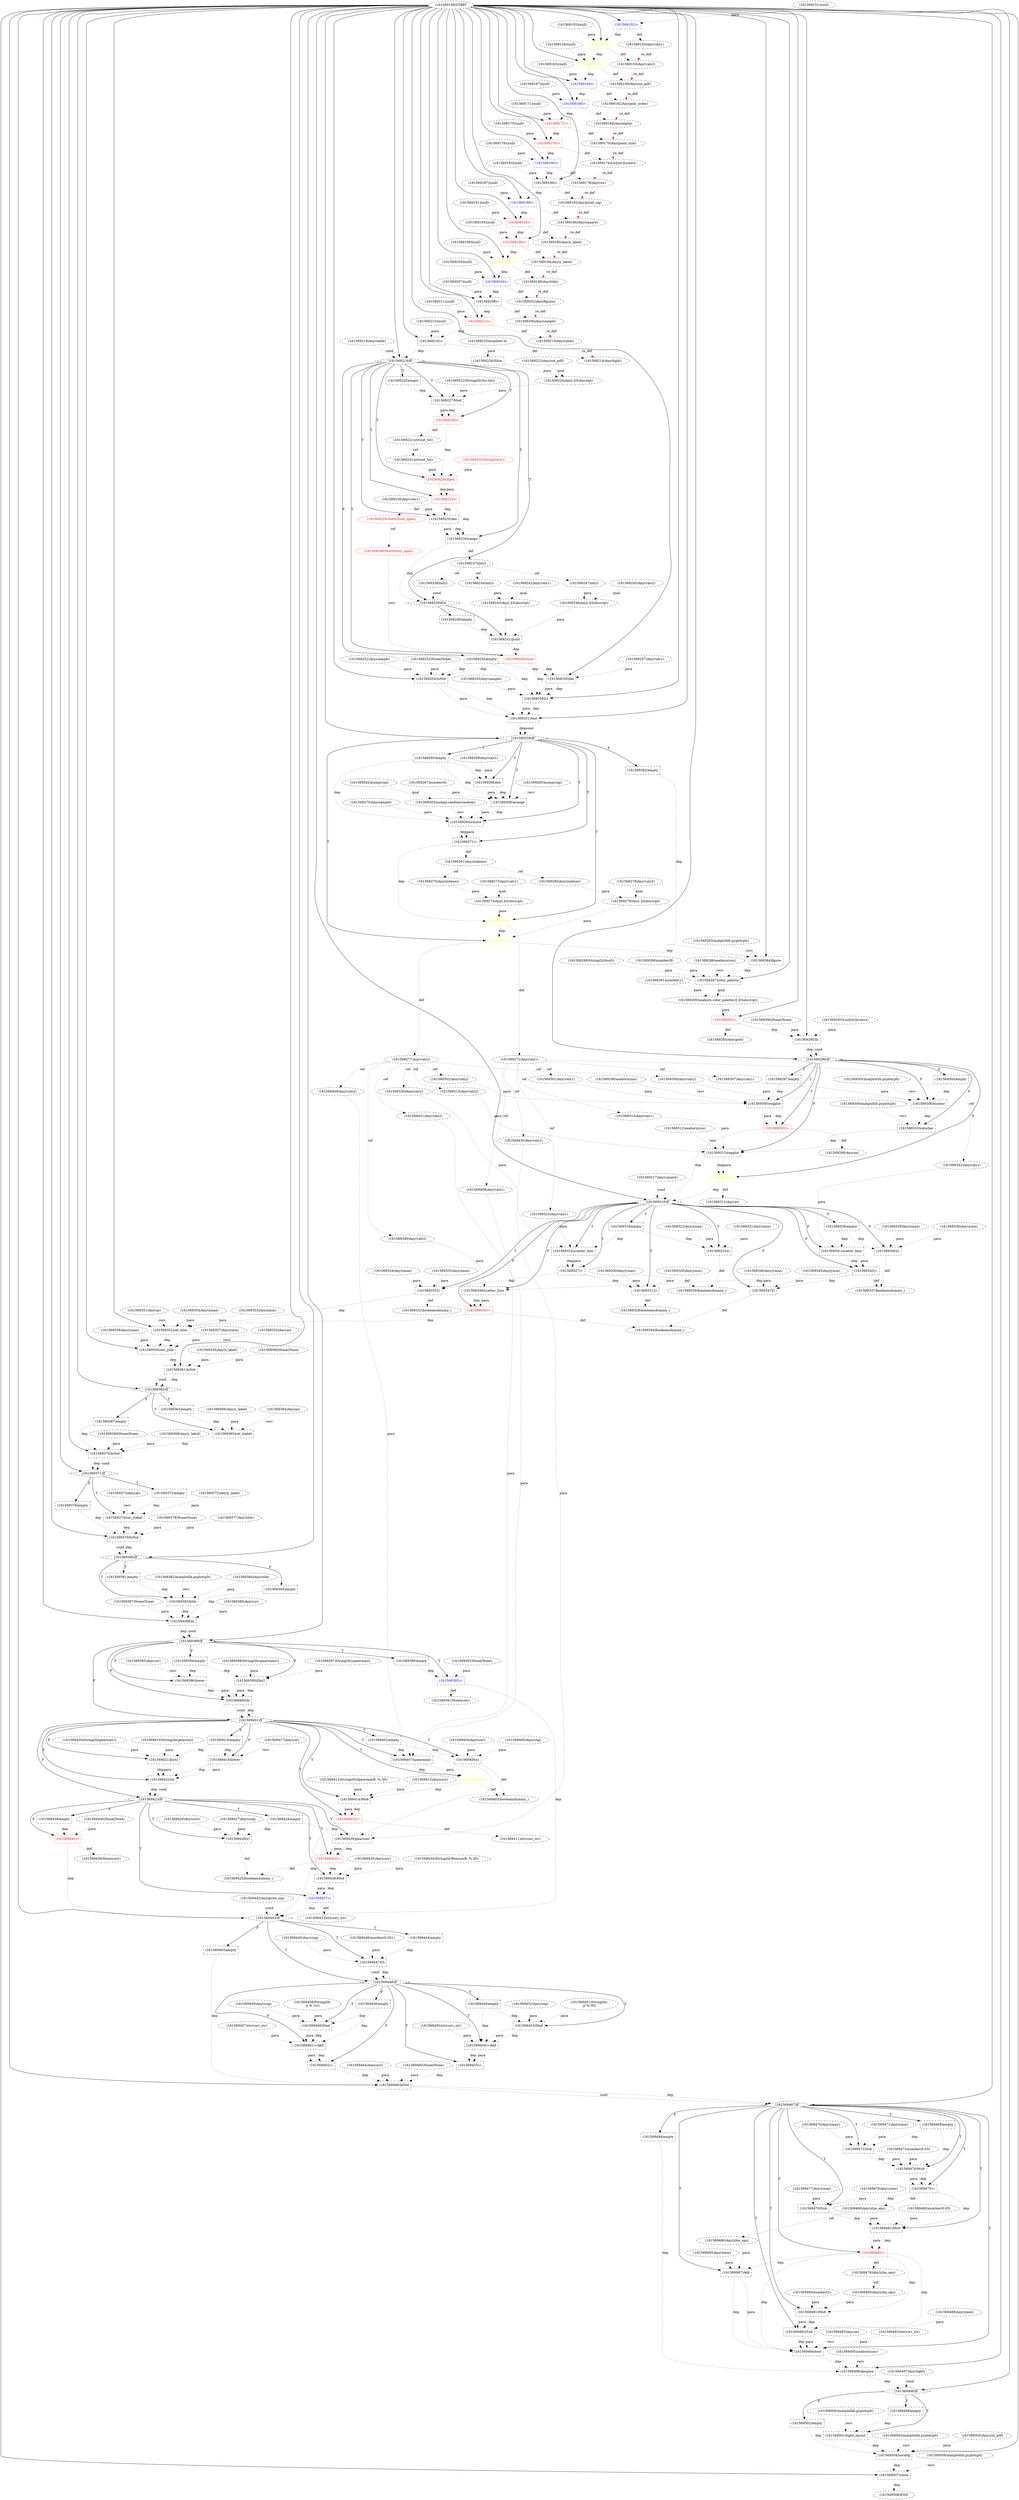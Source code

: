 digraph G {
1 [label="(161569207)(null)" shape=ellipse style=dashed]
2 [label="(161569255)Any(sample)" shape=ellipse style=dashed]
3 [label="(161569492)Sub" shape=box style=dashed]
4 [label="(161569168)=" shape=box style=dashed color=blue fontcolor=blue]
5 [label="(161569298)Any(ax)" shape=ellipse style=dashed]
6 [label="(161569378)None(None)" shape=ellipse style=dashed]
7 [label="(161569287)color_palette" shape=box style=dashed]
8 [label="(161569482)=" shape=box style=dashed color=red fontcolor=red]
9 [label="(161569175)(null)" shape=ellipse style=dashed]
10 [label="(161569178)Any(cor)" shape=ellipse style=dashed]
11 [label="(161569450)str(corr_str)" shape=ellipse style=dashed]
12 [label="(161569377)Any(title)" shape=ellipse style=dashed]
13 [label="(161569398)String(lit(spearmanr))" shape=ellipse style=dashed]
14 [label="(161569250)empty" shape=box style=dashed]
15 [label="(161569471)Any(xmin)" shape=ellipse style=dashed]
16 [label="(161569221)str(out_txt)" shape=ellipse style=dashed]
17 [label="(161569382)matplotlib.pyplot(plt)" shape=ellipse style=dashed]
18 [label="(161569396)lower" shape=box style=dashed]
19 [label="(161569191)(null)" shape=ellipse style=dashed]
20 [label="(161569439)None(corr)" shape=ellipse style=dashed]
21 [label="(161569172)=" shape=box style=dashed color=red fontcolor=red]
22 [label="(161569455)=" shape=box style=dashed]
23 [label="(161569202)Any(figsize)" shape=ellipse style=dashed]
24 [label="(161569199)(null)" shape=ellipse style=dashed]
25 [label="(161569329)Any(ymin)" shape=ellipse style=dashed]
26 [label="(161569208)=" shape=box style=dashed color=black fontcolor=black]
27 [label="(161569163)(null)" shape=ellipse style=dashed]
28 [label="(161569293)List[str](colors)" shape=ellipse style=dashed]
29 [label="(161569336)empty" shape=box style=dashed]
30 [label="(161569424)empty" shape=box style=dashed]
31 [label="(161569507)close" shape=box style=dashed]
32 [label="(161569195)(null)" shape=ellipse style=dashed]
33 [label="(161569297)empty" shape=box style=dashed]
34 [label="(161569244)int(i)" shape=ellipse style=dashed]
35 [label="(161569281)=" shape=box style=dashed color=yellow fontcolor=yellow]
36 [label="(161569243)Any[.](Subscript)" shape=ellipse style=dashed]
37 [label="(161569256)len" shape=box style=dashed]
38 [label="(161569164)=" shape=box style=dashed color=blue fontcolor=blue]
39 [label="(161569395)Any(cor)" shape=ellipse style=dashed]
40 [label="(161569380)If" shape=diamond style=dashed]
41 [label="(161569433)str(corr_str)" shape=ellipse style=dashed]
42 [label="(161569401)If" shape=diamond style=dashed]
43 [label="(161569375)Any(y_label)" shape=ellipse style=dashed]
44 [label="(161569248)TextIO(out_open)" shape=ellipse style=dashed color=red fontcolor=red]
45 [label="(161569312)seaborn(sns)" shape=ellipse style=dashed]
46 [label="(161569414)Mod" shape=box style=dashed]
47 [label="(161569210)Any(table)" shape=ellipse style=dashed]
48 [label="(161569341)scatter_lims" shape=box style=dashed]
49 [label="(161569352)set_xlim" shape=box style=dashed]
50 [label="(161569374)set_ylabel" shape=box style=dashed]
51 [label="(161569238)int(i)" shape=ellipse style=dashed]
52 [label="(161569274)Any[.](Subscript)" shape=ellipse style=dashed]
53 [label="(161569366)Any(x_label)" shape=ellipse style=dashed]
54 [label="(161569313)regplot" shape=box style=dashed]
55 [label="(161569412)String(lit(SpearmanR: %.3f))" shape=ellipse style=dashed]
56 [label="(161569481)Mult" shape=box style=dashed]
57 [label="(161569340)()" shape=box style=dashed]
58 [label="(161569167)(null)" shape=ellipse style=dashed]
59 [label="(161569328)boolean(dummy_)" shape=ellipse style=dashed]
60 [label="(161569385)empty" shape=box style=dashed]
61 [label="(161569241)print" shape=box style=dashed]
62 [label="(161569295)Is" shape=box style=dashed]
63 [label="(161569390)empty" shape=box style=dashed]
64 [label="(161569357)Any(ymin)" shape=ellipse style=dashed]
65 [label="(161569436)Mod" shape=box style=dashed]
66 [label="(161569342)Any(vals1)" shape=ellipse style=dashed]
67 [label="(161569151)(null)" shape=ellipse style=dashed]
68 [label="(161569392)None(None)" shape=ellipse style=dashed]
69 [label="(161569311)Any(ax)" shape=ellipse style=dashed]
70 [label="(161569355)Any(ax)" shape=ellipse style=dashed]
71 [label="(161569236)Any(vals1)" shape=ellipse style=dashed]
72 [label="(161569350)=" shape=box style=dashed color=red fontcolor=red]
73 [label="(161569459)Any(csig)" shape=ellipse style=dashed]
74 [label="(161569294)None(None)" shape=ellipse style=dashed]
75 [label="(161569291)number(1)" shape=ellipse style=dashed]
76 [label="(161569486)Any(xlim_eps)" shape=ellipse style=dashed]
77 [label="(161569488)Any(ymax)" shape=ellipse style=dashed]
78 [label="(161569332)boolean(dummy_)" shape=ellipse style=dashed]
79 [label="(161569425)boolean(dummy_)" shape=ellipse style=dashed]
80 [label="(161569409)Any(vals2)" shape=ellipse style=dashed]
81 [label="(161569476)Any(ylim_eps)" shape=ellipse style=dashed]
82 [label="(161569326)Any(vals2)" shape=ellipse style=dashed]
83 [label="(161569234)range" shape=box style=dashed]
84 [label="(161569364)Any(ax)" shape=ellipse style=dashed]
85 [label="(161569491)Mult" shape=box style=dashed]
86 [label="(161569249)close" shape=box style=dashed color=red fontcolor=red]
87 [label="(161569420)String(lit(pearsonr))" shape=ellipse style=dashed]
88 [label="(161569503)matplotlib.pyplot(plt)" shape=ellipse style=dashed]
89 [label="(161569383)title" shape=box style=dashed]
90 [label="(161569417)Any(cor)" shape=ellipse style=dashed]
91 [label="(161569432)=" shape=box style=dashed color=red fontcolor=red]
92 [label="(161569484)text" shape=box style=dashed]
93 [label="(161569487)Add" shape=box style=dashed]
94 [label="(161569184)=" shape=box style=dashed color=black fontcolor=black]
95 [label="(161569483)Any(ax)" shape=ellipse style=dashed]
96 [label="(161569269)Any(vals1)" shape=ellipse style=dashed]
97 [label="(161569159)(null)" shape=ellipse style=dashed]
98 [label="(161569421)[list]" shape=box style=dashed]
99 [label="(161569348)scatter_lims" shape=box style=dashed]
100 [label="(161569265)numpy(np)" shape=ellipse style=dashed]
101 [label="(161569493)str(corr_str)" shape=ellipse style=dashed]
102 [label="(161569391)None(corr)" shape=ellipse style=dashed]
103 [label="(161569170)Any(point_size)" shape=ellipse style=dashed]
104 [label="(161569339)Any(xmax)" shape=ellipse style=dashed]
105 [label="(161569376)empty" shape=box style=dashed]
106 [label="(161569402)empty" shape=box style=dashed]
107 [label="(161569458)String(lit(
 p %.1e))" shape=ellipse style=dashed]
108 [label="(161569499)empty" shape=box style=dashed]
109 [label="(161569179)(null)" shape=ellipse style=dashed]
110 [label="(161569186)Any(square)" shape=ellipse style=dashed]
111 [label="(161569206)Any(sample)" shape=ellipse style=dashed]
112 [label="(161569501)tight_layout" shape=box style=dashed]
113 [label="(161569338)Any(xmin)" shape=ellipse style=dashed]
114 [label="(161569489)number(2)" shape=ellipse style=dashed]
115 [label="(161569231)str(out_txt)" shape=ellipse style=dashed]
116 [label="(161569283)matplotlib.pyplot(plt)" shape=ellipse style=dashed]
117 [label="(161569333)Any(xmin)" shape=ellipse style=dashed]
118 [label="(161569160)=" shape=box style=dashed color=yellow fontcolor=yellow]
119 [label="(161569399)[list]" shape=box style=dashed]
120 [label="(161569254)IsNot" shape=box style=dashed]
121 [label="(161569229)TextIO(out_open)" shape=ellipse style=dashed color=red fontcolor=red]
122 [label="(161569301)Any(vals1)" shape=ellipse style=dashed]
123 [label="(161569149)START" style=dashed]
124 [label="(161569187)(null)" shape=ellipse style=dashed]
125 [label="(161569389)If" shape=diamond style=dashed]
126 [label="(161569204)=" shape=box style=dashed color=blue fontcolor=blue]
127 [label="(161569478)Any(ymin)" shape=ellipse style=dashed]
128 [label="(161569171)(null)" shape=ellipse style=dashed]
129 [label="(161569408)Any(vals1)" shape=ellipse style=dashed]
130 [label="(161569353)Any(xmin)" shape=ellipse style=dashed]
131 [label="(161569456)empty" shape=box style=dashed]
132 [label="(161569258)Lt" shape=box style=dashed]
133 [label="(161569228)=" shape=box style=dashed color=red fontcolor=red]
134 [label="(161569264)choice" shape=box style=dashed]
135 [label="(161569466)IsNot" shape=box style=dashed]
136 [label="(161569441)=" shape=box style=dashed color=red fontcolor=red]
137 [label="(161569429)pearsonr" shape=box style=dashed]
138 [label="(161569413)Any(corr)" shape=ellipse style=dashed]
139 [label="(161569423)If" shape=diamond style=dashed]
140 [label="(161569351)Any(ax)" shape=ellipse style=dashed]
141 [label="(161569272)Any(vals1)" shape=ellipse style=dashed]
142 [label="(161569334)Any(xmax)" shape=ellipse style=dashed]
143 [label="(161569321)Any(xmin)" shape=ellipse style=dashed]
144 [label="(161569442)Any(print_sig)" shape=ellipse style=dashed]
145 [label="(161569502)empty" shape=box style=dashed]
146 [label="(161569457)str(corr_str)" shape=ellipse style=dashed]
147 [label="(161569271)=" shape=box style=dashed color=black fontcolor=black]
148 [label="(161569418)lower" shape=box style=dashed]
149 [label="(161569504)savefig" shape=box style=dashed]
150 [label="(161569240)empty" shape=box style=dashed]
151 [label="(161569270)Any(sample)" shape=ellipse style=dashed]
152 [label="(161569452)Any(csig)" shape=ellipse style=dashed]
153 [label="(161569438)empty" shape=box style=dashed]
154 [label="(161569344)boolean(dummy_)" shape=ellipse style=dashed]
155 [label="(161569325)Any(vals1)" shape=ellipse style=dashed]
156 [label="(161569156)=" shape=box style=dashed color=yellow fontcolor=yellow]
157 [label="(161569365)set_xlabel" shape=box style=dashed]
158 [label="(161569434)String(lit(PearsonR: %.3f))" shape=ellipse style=dashed]
159 [label="(161569451)String(lit(
 p %.3f))" shape=ellipse style=dashed]
160 [label="(161569152)=" shape=box style=dashed color=blue fontcolor=blue]
161 [label="(161569196)=" shape=box style=dashed color=red fontcolor=red]
162 [label="(161569305)matplotlib.pyplot(plt)" shape=ellipse style=dashed]
163 [label="(161569508)END" style=dashed]
164 [label="(161569292)=" shape=box style=dashed color=red fontcolor=red]
165 [label="(161569428)()" shape=box style=dashed]
166 [label="(161569259)If" shape=diamond style=dashed]
167 [label="(161569426)Any(corr)" shape=ellipse style=dashed]
168 [label="(161569343)=" shape=box style=dashed color=black fontcolor=black]
169 [label="(161569268)len" shape=box style=dashed]
170 [label="(161569198)Any(title)" shape=ellipse style=dashed]
171 [label="(161569381)empty" shape=box style=dashed]
172 [label="(161569373)Any(ax)" shape=ellipse style=dashed]
173 [label="(161569227)Mod" shape=box style=dashed]
174 [label="(161569404)Any(corr)" shape=ellipse style=dashed]
175 [label="(161569155)(null)" shape=ellipse style=dashed]
176 [label="(161569300)regplot" shape=box style=dashed]
177 [label="(161569315)Any(vals2)" shape=ellipse style=dashed]
178 [label="(161569320)boolean(dummy_)" shape=ellipse style=dashed]
179 [label="(161569257)Any(vals1)" shape=ellipse style=dashed]
180 [label="(161569386)Any(cor)" shape=ellipse style=dashed]
181 [label="(161569468)empty" shape=box style=dashed]
182 [label="(161569247)int(i)" shape=ellipse style=dashed]
183 [label="(161569226)Slice" shape=box style=dashed]
184 [label="(161569252)Any(sample)" shape=ellipse style=dashed]
185 [label="(161569446)number(0.001)" shape=ellipse style=dashed]
186 [label="(161569260)empty" shape=box style=dashed]
187 [label="(161569495)seaborn(sns)" shape=ellipse style=dashed]
188 [label="(161569370)IsNot" shape=box style=dashed]
189 [label="(161569347)()" shape=box style=dashed]
190 [label="(161569354)Any(xmax)" shape=ellipse style=dashed]
191 [label="(161569469)Any(xlim_eps)" shape=ellipse style=dashed]
192 [label="(161569316)=" shape=box style=dashed color=yellow fontcolor=yellow]
193 [label="(161569288)String(lit(husl))" shape=ellipse style=dashed]
194 [label="(161569454)=Add" shape=box style=dashed]
195 [label="(161569309)matplotlib.pyplot(plt)" shape=ellipse style=dashed]
196 [label="(161569379)IsNot" shape=box style=dashed]
197 [label="(161569470)Any(xmax)" shape=ellipse style=dashed]
198 [label="(161569304)empty" shape=box style=dashed]
199 [label="(161569317)Any(square)" shape=ellipse style=dashed]
200 [label="(161569183)(null)" shape=ellipse style=dashed]
201 [label="(161569188)=" shape=box style=dashed color=blue fontcolor=blue]
202 [label="(161569331)()" shape=box style=dashed]
203 [label="(161569403)boolean(dummy_)" shape=ellipse style=dashed]
204 [label="(161569445)Any(csig)" shape=ellipse style=dashed]
205 [label="(161569319)empty" shape=box style=dashed]
206 [label="(161569473)number(0.03)" shape=ellipse style=dashed]
207 [label="(161569211)(null)" shape=ellipse style=dashed]
208 [label="(161569464)Any(corr)" shape=ellipse style=dashed]
209 [label="(161569246)Any[.](Subscript)" shape=ellipse style=dashed]
210 [label="(161569431)Any(vals2)" shape=ellipse style=dashed]
211 [label="(161569449)empty" shape=box style=dashed]
212 [label="(161569369)None(None)" shape=ellipse style=dashed]
213 [label="(161569263)numpy.random(random)" shape=ellipse style=dashed]
214 [label="(161569275)Any(indexes)" shape=ellipse style=dashed]
215 [label="(161569245)Any(vals2)" shape=ellipse style=dashed]
216 [label="(161569290)seaborn.color_palette()[.](Subscript)" shape=ellipse style=dashed]
217 [label="(161569285)Any(gold)" shape=ellipse style=dashed]
218 [label="(161569361)IsNot" shape=box style=dashed]
219 [label="(161569479)Sub" shape=box style=dashed]
220 [label="(161569220)empty" shape=box style=dashed]
221 [label="(161569176)=" shape=box style=dashed color=red fontcolor=red]
222 [label="(161569453)Mod" shape=box style=dashed]
223 [label="(161569303)=" shape=box style=dashed color=red fontcolor=red]
224 [label="(161569485)Any(xmin)" shape=ellipse style=dashed]
225 [label="(161569306)scatter" shape=box style=dashed]
226 [label="(161569367)empty" shape=box style=dashed]
227 [label="(161569475)=" shape=box style=dashed color=black fontcolor=black]
228 [label="(161569276)=" shape=box style=dashed color=yellow fontcolor=yellow]
229 [label="(161569358)Any(ymax)" shape=ellipse style=dashed]
230 [label="(161569349)Any(vals2)" shape=ellipse style=dashed]
231 [label="(161569223)Any(out_pdf)" shape=ellipse style=dashed]
232 [label="(161569273)Any(vals1)" shape=ellipse style=dashed]
233 [label="(161569299)seaborn(sns)" shape=ellipse style=dashed]
234 [label="(161569490)Any(ylim_eps)" shape=ellipse style=dashed]
235 [label="(161569387)None(None)" shape=ellipse style=dashed]
236 [label="(161569310)colorbar" shape=box style=dashed]
237 [label="(161569180)=" shape=box style=dashed color=blue fontcolor=blue]
238 [label="(161569435)Any(corr)" shape=ellipse style=dashed]
239 [label="(161569474)Mult" shape=box style=dashed]
240 [label="(161569289)number(8)" shape=ellipse style=dashed]
241 [label="(161569335)()" shape=box style=dashed]
242 [label="(161569266)arange" shape=box style=dashed]
243 [label="(161569443)If" shape=diamond style=dashed]
244 [label="(161569323)()" shape=box style=dashed]
245 [label="(161569219)If" shape=diamond style=dashed]
246 [label="(161569363)empty" shape=box style=dashed]
247 [label="(161569280)Any(indexes)" shape=ellipse style=dashed]
248 [label="(161569158)Any(out_pdf)" shape=ellipse style=dashed]
249 [label="(161569150)Any(vals1)" shape=ellipse style=dashed]
250 [label="(161569415)=" shape=box style=dashed color=red fontcolor=red]
251 [label="(161569427)Any(csig)" shape=ellipse style=dashed]
252 [label="(161569286)seaborn(sns)" shape=ellipse style=dashed]
253 [label="(161569277)Any(vals2)" shape=ellipse style=dashed]
254 [label="(161569233)=" shape=box style=dashed color=red fontcolor=red]
255 [label="(161569327)=" shape=box style=dashed color=black fontcolor=black]
256 [label="(161569230)open" shape=box style=dashed color=red fontcolor=red]
257 [label="(161569400)In" shape=box style=dashed]
258 [label="(161569182)Any(print_sig)" shape=ellipse style=dashed]
259 [label="(161569477)Any(ymax)" shape=ellipse style=dashed]
260 [label="(161569214)Any(tight)" shape=ellipse style=dashed]
261 [label="(161569235)len" shape=box style=dashed]
262 [label="(161569407)spearmanr" shape=box style=dashed]
263 [label="(161569494)empty" shape=box style=dashed]
264 [label="(161569371)If" shape=diamond style=dashed]
265 [label="(161569368)Any(y_label)" shape=ellipse style=dashed]
266 [label="(161569218)Any(table)" shape=ellipse style=dashed]
267 [label="(161569356)set_ylim" shape=box style=dashed]
268 [label="(161569322)Any(xmax)" shape=ellipse style=dashed]
269 [label="(161569422)In" shape=box style=dashed]
270 [label="(161569480)number(0.05)" shape=ellipse style=dashed]
271 [label="(161569416)empty" shape=box style=dashed]
272 [label="(161569194)Any(y_label)" shape=ellipse style=dashed]
273 [label="(161569162)Any(poly_order)" shape=ellipse style=dashed]
274 [label="(161569308)Any(vals2)" shape=ellipse style=dashed]
275 [label="(161569498)If" shape=diamond style=dashed]
276 [label="(161569267)number(0)" shape=ellipse style=dashed]
277 [label="(161569224)Any[.](Subscript)" shape=ellipse style=dashed]
278 [label="(161569261)Any(indexes)" shape=ellipse style=dashed]
279 [label="(161569190)Any(x_label)" shape=ellipse style=dashed]
280 [label="(161569346)Any(ymax)" shape=ellipse style=dashed]
281 [label="(161569410)=" shape=box style=dashed color=yellow fontcolor=yellow]
282 [label="(161569500)matplotlib.pyplot(plt)" shape=ellipse style=dashed]
283 [label="(161569467)If" shape=diamond style=dashed]
284 [label="(161569282)empty" shape=box style=dashed]
285 [label="(161569345)Any(ymin)" shape=ellipse style=dashed]
286 [label="(161569393)=" shape=box style=dashed color=blue fontcolor=blue]
287 [label="(161569397)String(lit(spearman))" shape=ellipse style=dashed]
288 [label="(161569419)String(lit(pearson))" shape=ellipse style=dashed]
289 [label="(161569460)Mod" shape=box style=dashed]
290 [label="(161569394)empty" shape=box style=dashed]
291 [label="(161569232)String(lit(w))" shape=ellipse style=dashed color=red fontcolor=red]
292 [label="(161569384)Any(title)" shape=ellipse style=dashed]
293 [label="(161569154)Any(vals2)" shape=ellipse style=dashed]
294 [label="(161569212)=" shape=box style=dashed color=red fontcolor=red]
295 [label="(161569461)=Add" shape=box style=dashed]
296 [label="(161569462)=" shape=box style=dashed]
297 [label="(161569388)Is" shape=box style=dashed]
298 [label="(161569405)Any(csig)" shape=ellipse style=dashed]
299 [label="(161569448)If" shape=diamond style=dashed]
300 [label="(161569262)numpy(np)" shape=ellipse style=dashed]
301 [label="(161569359)Any(x_label)" shape=ellipse style=dashed]
302 [label="(161569192)=" shape=box style=dashed color=red fontcolor=red]
303 [label="(161569242)Any(vals1)" shape=ellipse style=dashed]
304 [label="(161569324)scatter_lims" shape=box style=dashed]
305 [label="(161569444)empty" shape=box style=dashed]
306 [label="(161569372)empty" shape=box style=dashed]
307 [label="(161569239)For" shape=diamond style=dashed]
308 [label="(161569318)If" shape=diamond style=dashed]
309 [label="(161569174)List[str](colors)" shape=ellipse style=dashed]
310 [label="(161569302)Any(vals2)" shape=ellipse style=dashed]
311 [label="(161569505)Any(out_pdf)" shape=ellipse style=dashed]
312 [label="(161569284)figure" shape=box style=dashed]
313 [label="(161569406)()" shape=box style=dashed]
314 [label="(161569225)number(-4)" shape=ellipse style=dashed]
315 [label="(161569222)String(lit(%s.txt))" shape=ellipse style=dashed]
316 [label="(161569314)Any(vals1)" shape=ellipse style=dashed]
317 [label="(161569496)despine" shape=box style=dashed]
318 [label="(161569253)None(None)" shape=ellipse style=dashed]
319 [label="(161569360)None(None)" shape=ellipse style=dashed]
320 [label="(161569330)Any(ymax)" shape=ellipse style=dashed]
321 [label="(161569506)matplotlib.pyplot(plt)" shape=ellipse style=dashed]
322 [label="(161569440)None(None)" shape=ellipse style=dashed]
323 [label="(161569251)And" shape=box style=dashed]
324 [label="(161569279)Any[.](Subscript)" shape=ellipse style=dashed]
325 [label="(161569237)int(i)" shape=ellipse style=dashed]
326 [label="(161569216)=" shape=box style=dashed color=black fontcolor=black]
327 [label="(161569465)None(None)" shape=ellipse style=dashed]
328 [label="(161569497)Any(tight)" shape=ellipse style=dashed]
329 [label="(161569307)Any(vals1)" shape=ellipse style=dashed]
330 [label="(161569200)=" shape=box style=dashed color=yellow fontcolor=yellow]
331 [label="(161569278)Any(vals2)" shape=ellipse style=dashed]
332 [label="(161569362)If" shape=diamond style=dashed]
333 [label="(161569437)=" shape=box style=dashed color=blue fontcolor=blue]
334 [label="(161569472)Sub" shape=box style=dashed]
335 [label="(161569463)empty" shape=box style=dashed]
336 [label="(161569203)(null)" shape=ellipse style=dashed]
337 [label="(161569337)boolean(dummy_)" shape=ellipse style=dashed]
338 [label="(161569411)str(corr_str)" shape=ellipse style=dashed]
339 [label="(161569166)Any(alpha)" shape=ellipse style=dashed]
340 [label="(161569215)(null)" shape=ellipse style=dashed]
341 [label="(161569296)If" shape=diamond style=dashed]
342 [label="(161569447)Gt" shape=box style=dashed]
343 [label="(161569430)Any(vals1)" shape=ellipse style=dashed]
283 -> 3 [label="T"];
77 -> 3 [label="para" style=dotted];
85 -> 3 [label="dep" style=dotted];
85 -> 3 [label="para" style=dotted];
8 -> 3 [label="dep" style=dotted];
123 -> 4 [label="" style=solid];
58 -> 4 [label="para" style=dotted];
38 -> 4 [label="dep" style=dotted];
223 -> 5 [label="def" style=dotted];
123 -> 7 [label="" style=solid];
252 -> 7 [label="recv" style=dotted];
193 -> 7 [label="para" style=dotted];
240 -> 7 [label="para" style=dotted];
312 -> 7 [label="dep" style=dotted];
283 -> 8 [label="T"];
56 -> 8 [label="dep" style=dotted];
56 -> 8 [label="para" style=dotted];
237 -> 10 [label="def" style=dotted];
309 -> 10 [label="re_def" style=dotted color=red];
245 -> 14 [label="F"];
133 -> 16 [label="def" style=dotted];
125 -> 18 [label="F"];
39 -> 18 [label="recv" style=dotted];
290 -> 18 [label="dep" style=dotted];
136 -> 20 [label="def" style=dotted];
123 -> 21 [label="" style=solid];
128 -> 21 [label="para" style=dotted];
4 -> 21 [label="dep" style=dotted];
299 -> 22 [label="T"];
194 -> 22 [label="dep" style=dotted];
194 -> 22 [label="para" style=dotted];
126 -> 23 [label="def" style=dotted];
170 -> 23 [label="re_def" style=dotted color=red];
123 -> 26 [label="" style=solid];
1 -> 26 [label="para" style=dotted];
126 -> 26 [label="dep" style=dotted];
308 -> 29 [label="F"];
139 -> 30 [label="T"];
123 -> 31 [label="" style=solid];
321 -> 31 [label="recv" style=dotted];
149 -> 31 [label="dep" style=dotted];
341 -> 33 [label="T"];
325 -> 34 [label="ref" style=dotted];
166 -> 35 [label="T"];
324 -> 35 [label="para" style=dotted];
228 -> 35 [label="dep" style=dotted];
303 -> 36 [label="qual" style=dotted];
34 -> 36 [label="para" style=dotted];
123 -> 37 [label="" style=solid];
179 -> 37 [label="para" style=dotted];
14 -> 37 [label="dep" style=dotted];
86 -> 37 [label="dep" style=dotted];
123 -> 38 [label="" style=solid];
27 -> 38 [label="para" style=dotted];
118 -> 38 [label="dep" style=dotted];
123 -> 40 [label="" style=solid];
196 -> 40 [label="dep" style=dotted];
196 -> 40 [label="cond" style=dotted];
333 -> 41 [label="def" style=dotted];
125 -> 42 [label="F"];
257 -> 42 [label="dep" style=dotted];
257 -> 42 [label="cond" style=dotted];
121 -> 44 [label="ref" style=dotted];
42 -> 46 [label="T"];
55 -> 46 [label="para" style=dotted];
138 -> 46 [label="para" style=dotted];
281 -> 46 [label="dep" style=dotted];
294 -> 47 [label="def" style=dotted];
111 -> 47 [label="re_def" style=dotted color=red];
308 -> 48 [label="F"];
66 -> 48 [label="para" style=dotted];
29 -> 48 [label="dep" style=dotted];
123 -> 49 [label="" style=solid];
140 -> 49 [label="recv" style=dotted];
130 -> 49 [label="para" style=dotted];
190 -> 49 [label="para" style=dotted];
72 -> 49 [label="dep" style=dotted];
241 -> 49 [label="dep" style=dotted];
264 -> 50 [label="T"];
172 -> 50 [label="recv" style=dotted];
43 -> 50 [label="para" style=dotted];
306 -> 50 [label="dep" style=dotted];
325 -> 51 [label="ref" style=dotted];
232 -> 52 [label="qual" style=dotted];
214 -> 52 [label="para" style=dotted];
341 -> 54 [label="F"];
45 -> 54 [label="recv" style=dotted];
316 -> 54 [label="para" style=dotted];
177 -> 54 [label="para" style=dotted];
236 -> 54 [label="dep" style=dotted];
283 -> 56 [label="T"];
219 -> 56 [label="dep" style=dotted];
219 -> 56 [label="para" style=dotted];
270 -> 56 [label="para" style=dotted];
227 -> 56 [label="dep" style=dotted];
308 -> 57 [label="F"];
113 -> 57 [label="para" style=dotted];
104 -> 57 [label="para" style=dotted];
29 -> 57 [label="dep" style=dotted];
202 -> 59 [label="def" style=dotted];
40 -> 60 [label="F"];
307 -> 61 [label="" style=solid];
36 -> 61 [label="para" style=dotted];
209 -> 61 [label="para" style=dotted];
150 -> 61 [label="dep" style=dotted];
123 -> 62 [label="" style=solid];
28 -> 62 [label="para" style=dotted];
74 -> 62 [label="para" style=dotted];
164 -> 62 [label="dep" style=dotted];
125 -> 63 [label="T"];
139 -> 65 [label="T"];
158 -> 65 [label="para" style=dotted];
238 -> 65 [label="para" style=dotted];
91 -> 65 [label="dep" style=dotted];
141 -> 66 [label="ref" style=dotted];
192 -> 69 [label="def" style=dotted];
308 -> 72 [label="F"];
99 -> 72 [label="dep" style=dotted];
99 -> 72 [label="para" style=dotted];
191 -> 76 [label="ref" style=dotted];
241 -> 78 [label="def" style=dotted];
165 -> 79 [label="def" style=dotted];
91 -> 79 [label="def" style=dotted];
253 -> 80 [label="ref" style=dotted];
8 -> 81 [label="def" style=dotted];
253 -> 82 [label="ref" style=dotted];
245 -> 83 [label="T"];
261 -> 83 [label="dep" style=dotted];
261 -> 83 [label="para" style=dotted];
254 -> 83 [label="dep" style=dotted];
283 -> 85 [label="T"];
114 -> 85 [label="para" style=dotted];
234 -> 85 [label="para" style=dotted];
8 -> 85 [label="dep" style=dotted];
245 -> 86 [label="T"];
44 -> 86 [label="recv" style=dotted];
61 -> 86 [label="dep" style=dotted];
40 -> 89 [label="T"];
17 -> 89 [label="recv" style=dotted];
292 -> 89 [label="para" style=dotted];
171 -> 89 [label="dep" style=dotted];
139 -> 91 [label="T"];
137 -> 91 [label="dep" style=dotted];
137 -> 91 [label="para" style=dotted];
283 -> 92 [label="T"];
95 -> 92 [label="recv" style=dotted];
93 -> 92 [label="dep" style=dotted];
93 -> 92 [label="para" style=dotted];
3 -> 92 [label="dep" style=dotted];
3 -> 92 [label="para" style=dotted];
101 -> 92 [label="para" style=dotted];
8 -> 92 [label="dep" style=dotted];
283 -> 93 [label="T"];
224 -> 93 [label="para" style=dotted];
76 -> 93 [label="para" style=dotted];
8 -> 93 [label="dep" style=dotted];
123 -> 94 [label="" style=solid];
200 -> 94 [label="para" style=dotted];
237 -> 94 [label="dep" style=dotted];
42 -> 98 [label="F"];
288 -> 98 [label="para" style=dotted];
87 -> 98 [label="para" style=dotted];
271 -> 98 [label="dep" style=dotted];
308 -> 99 [label="F"];
230 -> 99 [label="para" style=dotted];
168 -> 99 [label="dep" style=dotted];
286 -> 102 [label="def" style=dotted];
21 -> 103 [label="def" style=dotted];
339 -> 103 [label="re_def" style=dotted color=red];
264 -> 105 [label="F"];
42 -> 106 [label="T"];
275 -> 108 [label="T"];
201 -> 110 [label="def" style=dotted];
258 -> 110 [label="re_def" style=dotted color=red];
26 -> 111 [label="def" style=dotted];
23 -> 111 [label="re_def" style=dotted color=red];
275 -> 112 [label="T"];
282 -> 112 [label="recv" style=dotted];
108 -> 112 [label="dep" style=dotted];
16 -> 115 [label="ref" style=dotted];
123 -> 118 [label="" style=solid];
97 -> 118 [label="para" style=dotted];
156 -> 118 [label="dep" style=dotted];
125 -> 119 [label="F"];
287 -> 119 [label="para" style=dotted];
13 -> 119 [label="para" style=dotted];
290 -> 119 [label="dep" style=dotted];
123 -> 120 [label="" style=solid];
184 -> 120 [label="para" style=dotted];
318 -> 120 [label="para" style=dotted];
14 -> 120 [label="dep" style=dotted];
86 -> 120 [label="dep" style=dotted];
254 -> 121 [label="def" style=dotted];
141 -> 122 [label="ref" style=dotted];
123 -> 125 [label="" style=solid];
297 -> 125 [label="dep" style=dotted];
297 -> 125 [label="cond" style=dotted];
123 -> 126 [label="" style=solid];
336 -> 126 [label="para" style=dotted];
330 -> 126 [label="dep" style=dotted];
141 -> 129 [label="ref" style=dotted];
299 -> 131 [label="F"];
123 -> 132 [label="" style=solid];
2 -> 132 [label="para" style=dotted];
37 -> 132 [label="dep" style=dotted];
37 -> 132 [label="para" style=dotted];
14 -> 132 [label="dep" style=dotted];
86 -> 132 [label="dep" style=dotted];
245 -> 133 [label="T"];
173 -> 133 [label="dep" style=dotted];
173 -> 133 [label="para" style=dotted];
166 -> 134 [label="T"];
213 -> 134 [label="recv" style=dotted];
242 -> 134 [label="dep" style=dotted];
242 -> 134 [label="para" style=dotted];
151 -> 134 [label="para" style=dotted];
186 -> 134 [label="dep" style=dotted];
123 -> 135 [label="" style=solid];
208 -> 135 [label="para" style=dotted];
327 -> 135 [label="para" style=dotted];
335 -> 135 [label="dep" style=dotted];
296 -> 135 [label="dep" style=dotted];
22 -> 135 [label="dep" style=dotted];
139 -> 136 [label="F"];
322 -> 136 [label="para" style=dotted];
153 -> 136 [label="dep" style=dotted];
139 -> 137 [label="T"];
343 -> 137 [label="para" style=dotted];
210 -> 137 [label="para" style=dotted];
30 -> 137 [label="dep" style=dotted];
42 -> 139 [label="F"];
269 -> 139 [label="dep" style=dotted];
269 -> 139 [label="cond" style=dotted];
228 -> 141 [label="def" style=dotted];
275 -> 145 [label="F"];
166 -> 147 [label="T"];
134 -> 147 [label="dep" style=dotted];
134 -> 147 [label="para" style=dotted];
42 -> 148 [label="F"];
90 -> 148 [label="recv" style=dotted];
271 -> 148 [label="dep" style=dotted];
123 -> 149 [label="" style=solid];
88 -> 149 [label="recv" style=dotted];
311 -> 149 [label="para" style=dotted];
112 -> 149 [label="dep" style=dotted];
145 -> 149 [label="dep" style=dotted];
307 -> 150 [label="" style=solid];
139 -> 153 [label="F"];
189 -> 154 [label="def" style=dotted];
72 -> 154 [label="def" style=dotted];
141 -> 155 [label="ref" style=dotted];
123 -> 156 [label="" style=solid];
175 -> 156 [label="para" style=dotted];
160 -> 156 [label="dep" style=dotted];
332 -> 157 [label="T"];
84 -> 157 [label="recv" style=dotted];
53 -> 157 [label="para" style=dotted];
246 -> 157 [label="dep" style=dotted];
123 -> 160 [label="" style=solid];
67 -> 160 [label="para" style=dotted];
123 -> 161 [label="" style=solid];
32 -> 161 [label="para" style=dotted];
302 -> 161 [label="dep" style=dotted];
31 -> 163 [label="dep" style=dotted];
123 -> 164 [label="" style=solid];
216 -> 164 [label="para" style=dotted];
139 -> 165 [label="T"];
167 -> 165 [label="para" style=dotted];
251 -> 165 [label="para" style=dotted];
30 -> 165 [label="dep" style=dotted];
123 -> 166 [label="" style=solid];
323 -> 166 [label="dep" style=dotted];
323 -> 166 [label="cond" style=dotted];
308 -> 168 [label="F"];
48 -> 168 [label="dep" style=dotted];
48 -> 168 [label="para" style=dotted];
166 -> 169 [label="T"];
96 -> 169 [label="para" style=dotted];
186 -> 169 [label="dep" style=dotted];
330 -> 170 [label="def" style=dotted];
272 -> 170 [label="re_def" style=dotted color=red];
40 -> 171 [label="T"];
245 -> 173 [label="T"];
315 -> 173 [label="para" style=dotted];
277 -> 173 [label="para" style=dotted];
220 -> 173 [label="dep" style=dotted];
341 -> 176 [label="T"];
233 -> 176 [label="recv" style=dotted];
122 -> 176 [label="para" style=dotted];
310 -> 176 [label="para" style=dotted];
33 -> 176 [label="dep" style=dotted];
253 -> 177 [label="ref" style=dotted];
244 -> 178 [label="def" style=dotted];
255 -> 178 [label="def" style=dotted];
283 -> 181 [label="T"];
325 -> 182 [label="ref" style=dotted];
314 -> 183 [label="para" style=dotted];
166 -> 186 [label="T"];
123 -> 188 [label="" style=solid];
265 -> 188 [label="para" style=dotted];
212 -> 188 [label="para" style=dotted];
157 -> 188 [label="dep" style=dotted];
226 -> 188 [label="dep" style=dotted];
308 -> 189 [label="F"];
285 -> 189 [label="para" style=dotted];
280 -> 189 [label="para" style=dotted];
168 -> 189 [label="dep" style=dotted];
227 -> 191 [label="def" style=dotted];
341 -> 192 [label="F"];
54 -> 192 [label="dep" style=dotted];
54 -> 192 [label="para" style=dotted];
299 -> 194 [label="T"];
11 -> 194 [label="para" style=dotted];
222 -> 194 [label="dep" style=dotted];
222 -> 194 [label="para" style=dotted];
211 -> 194 [label="dep" style=dotted];
123 -> 196 [label="" style=solid];
12 -> 196 [label="para" style=dotted];
6 -> 196 [label="para" style=dotted];
50 -> 196 [label="dep" style=dotted];
105 -> 196 [label="dep" style=dotted];
341 -> 198 [label="F"];
123 -> 201 [label="" style=solid];
124 -> 201 [label="para" style=dotted];
94 -> 201 [label="dep" style=dotted];
308 -> 202 [label="T"];
25 -> 202 [label="para" style=dotted];
320 -> 202 [label="para" style=dotted];
255 -> 202 [label="dep" style=dotted];
313 -> 203 [label="def" style=dotted];
281 -> 203 [label="def" style=dotted];
308 -> 205 [label="T"];
215 -> 209 [label="qual" style=dotted];
182 -> 209 [label="para" style=dotted];
253 -> 210 [label="ref" style=dotted];
299 -> 211 [label="T"];
300 -> 213 [label="qual" style=dotted];
278 -> 214 [label="ref" style=dotted];
7 -> 216 [label="qual" style=dotted];
75 -> 216 [label="para" style=dotted];
164 -> 217 [label="def" style=dotted];
123 -> 218 [label="" style=solid];
301 -> 218 [label="para" style=dotted];
319 -> 218 [label="para" style=dotted];
267 -> 218 [label="dep" style=dotted];
283 -> 219 [label="T"];
259 -> 219 [label="para" style=dotted];
127 -> 219 [label="para" style=dotted];
227 -> 219 [label="dep" style=dotted];
245 -> 220 [label="T"];
123 -> 221 [label="" style=solid];
9 -> 221 [label="para" style=dotted];
21 -> 221 [label="dep" style=dotted];
299 -> 222 [label="T"];
159 -> 222 [label="para" style=dotted];
152 -> 222 [label="para" style=dotted];
211 -> 222 [label="dep" style=dotted];
341 -> 223 [label="T"];
176 -> 223 [label="dep" style=dotted];
176 -> 223 [label="para" style=dotted];
341 -> 225 [label="F"];
162 -> 225 [label="recv" style=dotted];
329 -> 225 [label="para" style=dotted];
274 -> 225 [label="para" style=dotted];
198 -> 225 [label="dep" style=dotted];
332 -> 226 [label="F"];
283 -> 227 [label="T"];
239 -> 227 [label="dep" style=dotted];
239 -> 227 [label="para" style=dotted];
166 -> 228 [label="T"];
52 -> 228 [label="para" style=dotted];
147 -> 228 [label="dep" style=dotted];
253 -> 230 [label="ref" style=dotted];
81 -> 234 [label="ref" style=dotted];
341 -> 236 [label="F"];
195 -> 236 [label="recv" style=dotted];
225 -> 236 [label="dep" style=dotted];
123 -> 237 [label="" style=solid];
109 -> 237 [label="para" style=dotted];
221 -> 237 [label="dep" style=dotted];
283 -> 239 [label="T"];
334 -> 239 [label="dep" style=dotted];
334 -> 239 [label="para" style=dotted];
206 -> 239 [label="para" style=dotted];
181 -> 239 [label="dep" style=dotted];
308 -> 241 [label="T"];
117 -> 241 [label="para" style=dotted];
142 -> 241 [label="para" style=dotted];
255 -> 241 [label="dep" style=dotted];
166 -> 242 [label="T"];
100 -> 242 [label="recv" style=dotted];
276 -> 242 [label="para" style=dotted];
169 -> 242 [label="dep" style=dotted];
169 -> 242 [label="para" style=dotted];
186 -> 242 [label="dep" style=dotted];
123 -> 243 [label="" style=solid];
144 -> 243 [label="cond" style=dotted];
250 -> 243 [label="dep" style=dotted];
286 -> 243 [label="dep" style=dotted];
333 -> 243 [label="dep" style=dotted];
136 -> 243 [label="dep" style=dotted];
308 -> 244 [label="T"];
143 -> 244 [label="para" style=dotted];
268 -> 244 [label="para" style=dotted];
205 -> 244 [label="dep" style=dotted];
123 -> 245 [label="" style=solid];
266 -> 245 [label="cond" style=dotted];
326 -> 245 [label="dep" style=dotted];
332 -> 246 [label="T"];
278 -> 247 [label="ref" style=dotted];
118 -> 248 [label="def" style=dotted];
293 -> 248 [label="re_def" style=dotted color=red];
160 -> 249 [label="def" style=dotted];
42 -> 250 [label="T"];
46 -> 250 [label="dep" style=dotted];
46 -> 250 [label="para" style=dotted];
35 -> 253 [label="def" style=dotted];
245 -> 254 [label="T"];
256 -> 254 [label="dep" style=dotted];
256 -> 254 [label="para" style=dotted];
308 -> 255 [label="T"];
304 -> 255 [label="dep" style=dotted];
304 -> 255 [label="para" style=dotted];
245 -> 256 [label="T"];
115 -> 256 [label="para" style=dotted];
291 -> 256 [label="para" style=dotted];
133 -> 256 [label="dep" style=dotted];
125 -> 257 [label="F"];
18 -> 257 [label="dep" style=dotted];
18 -> 257 [label="para" style=dotted];
119 -> 257 [label="dep" style=dotted];
119 -> 257 [label="para" style=dotted];
94 -> 258 [label="def" style=dotted];
10 -> 258 [label="re_def" style=dotted color=red];
326 -> 260 [label="def" style=dotted];
47 -> 260 [label="re_def" style=dotted color=red];
245 -> 261 [label="T"];
71 -> 261 [label="para" style=dotted];
254 -> 261 [label="dep" style=dotted];
42 -> 262 [label="T"];
129 -> 262 [label="para" style=dotted];
80 -> 262 [label="para" style=dotted];
106 -> 262 [label="dep" style=dotted];
283 -> 263 [label="F"];
123 -> 264 [label="" style=solid];
188 -> 264 [label="dep" style=dotted];
188 -> 264 [label="cond" style=dotted];
123 -> 267 [label="" style=solid];
70 -> 267 [label="recv" style=dotted];
64 -> 267 [label="para" style=dotted];
229 -> 267 [label="para" style=dotted];
49 -> 267 [label="dep" style=dotted];
42 -> 269 [label="F"];
148 -> 269 [label="dep" style=dotted];
148 -> 269 [label="para" style=dotted];
98 -> 269 [label="dep" style=dotted];
98 -> 269 [label="para" style=dotted];
42 -> 271 [label="F"];
161 -> 272 [label="def" style=dotted];
279 -> 272 [label="re_def" style=dotted color=red];
38 -> 273 [label="def" style=dotted];
248 -> 273 [label="re_def" style=dotted color=red];
253 -> 274 [label="ref" style=dotted];
123 -> 275 [label="" style=solid];
328 -> 275 [label="cond" style=dotted];
317 -> 275 [label="dep" style=dotted];
231 -> 277 [label="qual" style=dotted];
183 -> 277 [label="para" style=dotted];
147 -> 278 [label="def" style=dotted];
302 -> 279 [label="def" style=dotted];
110 -> 279 [label="re_def" style=dotted color=red];
42 -> 281 [label="T"];
262 -> 281 [label="dep" style=dotted];
262 -> 281 [label="para" style=dotted];
123 -> 283 [label="" style=solid];
135 -> 283 [label="dep" style=dotted];
135 -> 283 [label="cond" style=dotted];
166 -> 284 [label="F"];
125 -> 286 [label="T"];
68 -> 286 [label="para" style=dotted];
63 -> 286 [label="dep" style=dotted];
299 -> 289 [label="F"];
107 -> 289 [label="para" style=dotted];
73 -> 289 [label="para" style=dotted];
131 -> 289 [label="dep" style=dotted];
125 -> 290 [label="F"];
156 -> 293 [label="def" style=dotted];
249 -> 293 [label="re_def" style=dotted color=red];
123 -> 294 [label="" style=solid];
207 -> 294 [label="para" style=dotted];
26 -> 294 [label="dep" style=dotted];
299 -> 295 [label="F"];
146 -> 295 [label="para" style=dotted];
289 -> 295 [label="dep" style=dotted];
289 -> 295 [label="para" style=dotted];
131 -> 295 [label="dep" style=dotted];
299 -> 296 [label="F"];
295 -> 296 [label="dep" style=dotted];
295 -> 296 [label="para" style=dotted];
123 -> 297 [label="" style=solid];
180 -> 297 [label="para" style=dotted];
235 -> 297 [label="para" style=dotted];
89 -> 297 [label="dep" style=dotted];
60 -> 297 [label="dep" style=dotted];
243 -> 299 [label="T"];
342 -> 299 [label="dep" style=dotted];
342 -> 299 [label="cond" style=dotted];
123 -> 302 [label="" style=solid];
19 -> 302 [label="para" style=dotted];
201 -> 302 [label="dep" style=dotted];
308 -> 304 [label="T"];
155 -> 304 [label="para" style=dotted];
82 -> 304 [label="para" style=dotted];
205 -> 304 [label="dep" style=dotted];
243 -> 305 [label="T"];
264 -> 306 [label="T"];
245 -> 307 [label="T"];
83 -> 307 [label="dep" style=dotted];
51 -> 307 [label="cond" style=dotted];
123 -> 308 [label="" style=solid];
199 -> 308 [label="cond" style=dotted];
192 -> 308 [label="dep" style=dotted];
223 -> 308 [label="dep" style=dotted];
221 -> 309 [label="def" style=dotted];
103 -> 309 [label="re_def" style=dotted color=red];
253 -> 310 [label="ref" style=dotted];
123 -> 312 [label="" style=solid];
116 -> 312 [label="recv" style=dotted];
284 -> 312 [label="dep" style=dotted];
35 -> 312 [label="dep" style=dotted];
42 -> 313 [label="T"];
174 -> 313 [label="para" style=dotted];
298 -> 313 [label="para" style=dotted];
106 -> 313 [label="dep" style=dotted];
141 -> 316 [label="ref" style=dotted];
123 -> 317 [label="" style=solid];
187 -> 317 [label="recv" style=dotted];
92 -> 317 [label="dep" style=dotted];
263 -> 317 [label="dep" style=dotted];
123 -> 323 [label="" style=solid];
120 -> 323 [label="dep" style=dotted];
120 -> 323 [label="para" style=dotted];
132 -> 323 [label="dep" style=dotted];
132 -> 323 [label="para" style=dotted];
331 -> 324 [label="qual" style=dotted];
247 -> 324 [label="para" style=dotted];
83 -> 325 [label="def" style=dotted];
123 -> 326 [label="" style=solid];
340 -> 326 [label="para" style=dotted];
294 -> 326 [label="dep" style=dotted];
141 -> 329 [label="ref" style=dotted];
123 -> 330 [label="" style=solid];
24 -> 330 [label="para" style=dotted];
161 -> 330 [label="dep" style=dotted];
123 -> 332 [label="" style=solid];
218 -> 332 [label="dep" style=dotted];
218 -> 332 [label="cond" style=dotted];
139 -> 333 [label="T"];
65 -> 333 [label="dep" style=dotted];
65 -> 333 [label="para" style=dotted];
283 -> 334 [label="T"];
197 -> 334 [label="para" style=dotted];
15 -> 334 [label="para" style=dotted];
181 -> 334 [label="dep" style=dotted];
243 -> 335 [label="F"];
57 -> 337 [label="def" style=dotted];
168 -> 337 [label="def" style=dotted];
250 -> 338 [label="def" style=dotted];
4 -> 339 [label="def" style=dotted];
273 -> 339 [label="re_def" style=dotted color=red];
123 -> 341 [label="" style=solid];
62 -> 341 [label="dep" style=dotted];
62 -> 341 [label="cond" style=dotted];
243 -> 342 [label="T"];
204 -> 342 [label="para" style=dotted];
185 -> 342 [label="para" style=dotted];
305 -> 342 [label="dep" style=dotted];
141 -> 343 [label="ref" style=dotted];
}